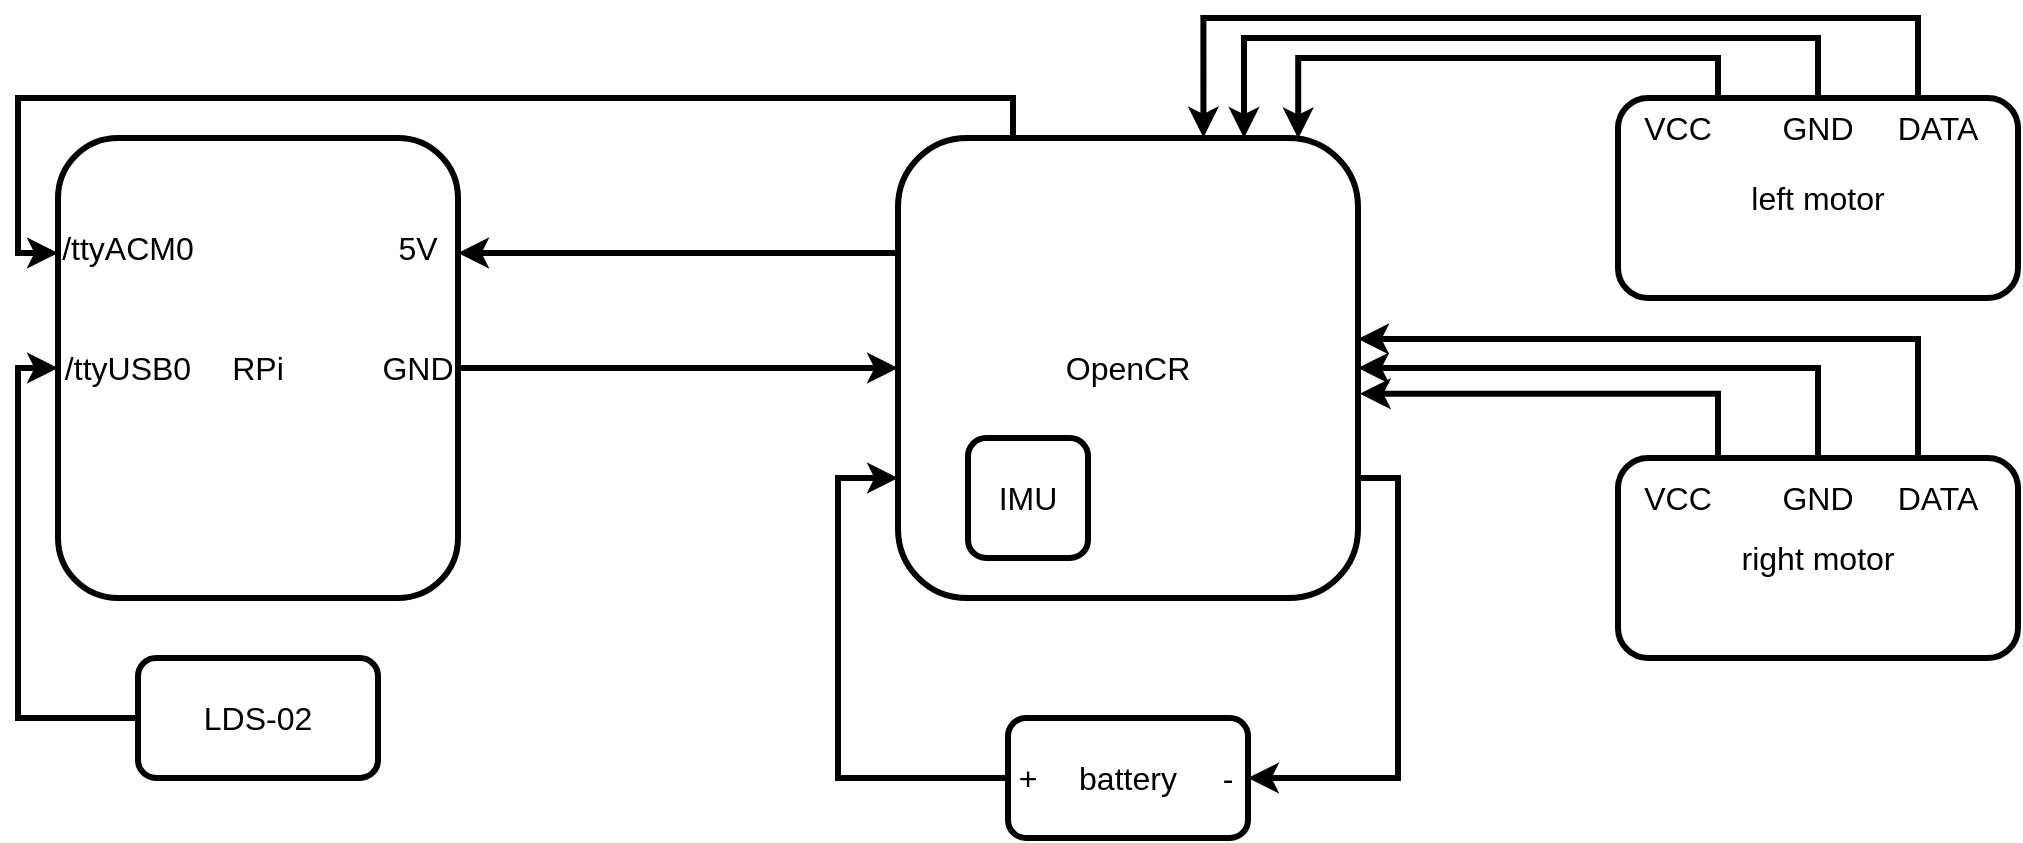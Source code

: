 <mxfile version="26.0.6">
  <diagram name="Page-1" id="499defHJZAqd_ex6sNVQ">
    <mxGraphModel dx="2074" dy="1144" grid="1" gridSize="10" guides="1" tooltips="1" connect="1" arrows="1" fold="1" page="1" pageScale="1" pageWidth="850" pageHeight="1100" math="0" shadow="0">
      <root>
        <mxCell id="0" />
        <mxCell id="1" parent="0" />
        <mxCell id="xhhnCBoTpo0qKoJNSF-j-1" value="RPi" style="rounded=1;whiteSpace=wrap;html=1;fontSize=16;strokeWidth=3;" parent="1" vertex="1">
          <mxGeometry x="140" y="130" width="200" height="230" as="geometry" />
        </mxCell>
        <mxCell id="xhhnCBoTpo0qKoJNSF-j-9" style="edgeStyle=orthogonalEdgeStyle;rounded=0;orthogonalLoop=1;jettySize=auto;html=1;exitX=0;exitY=0.5;exitDx=0;exitDy=0;entryX=1;entryY=0.5;entryDx=0;entryDy=0;startArrow=classic;startFill=1;endArrow=none;endFill=0;fontSize=16;strokeWidth=3;" parent="1" source="xhhnCBoTpo0qKoJNSF-j-2" target="xhhnCBoTpo0qKoJNSF-j-1" edge="1">
          <mxGeometry relative="1" as="geometry" />
        </mxCell>
        <mxCell id="xhhnCBoTpo0qKoJNSF-j-15" style="edgeStyle=orthogonalEdgeStyle;rounded=0;orthogonalLoop=1;jettySize=auto;html=1;exitX=0.25;exitY=0;exitDx=0;exitDy=0;entryX=0;entryY=0.25;entryDx=0;entryDy=0;strokeWidth=3;" parent="1" source="xhhnCBoTpo0qKoJNSF-j-2" target="xhhnCBoTpo0qKoJNSF-j-1" edge="1">
          <mxGeometry relative="1" as="geometry" />
        </mxCell>
        <mxCell id="xhhnCBoTpo0qKoJNSF-j-2" value="OpenCR" style="rounded=1;whiteSpace=wrap;html=1;fontSize=16;strokeWidth=3;" parent="1" vertex="1">
          <mxGeometry x="560" y="130" width="230" height="230" as="geometry" />
        </mxCell>
        <mxCell id="xhhnCBoTpo0qKoJNSF-j-3" value="battery" style="rounded=1;whiteSpace=wrap;html=1;fontSize=16;strokeWidth=3;" parent="1" vertex="1">
          <mxGeometry x="615" y="420" width="120" height="60" as="geometry" />
        </mxCell>
        <mxCell id="xhhnCBoTpo0qKoJNSF-j-4" value="" style="endArrow=classic;html=1;rounded=0;entryX=0;entryY=0.739;entryDx=0;entryDy=0;exitX=0;exitY=0.5;exitDx=0;exitDy=0;entryPerimeter=0;fontSize=16;strokeWidth=3;" parent="1" source="xhhnCBoTpo0qKoJNSF-j-3" target="xhhnCBoTpo0qKoJNSF-j-2" edge="1">
          <mxGeometry width="50" height="50" relative="1" as="geometry">
            <mxPoint x="400" y="320" as="sourcePoint" />
            <mxPoint x="450" y="270" as="targetPoint" />
            <Array as="points">
              <mxPoint x="530" y="450" />
              <mxPoint x="530" y="300" />
            </Array>
          </mxGeometry>
        </mxCell>
        <mxCell id="xhhnCBoTpo0qKoJNSF-j-5" style="edgeStyle=orthogonalEdgeStyle;rounded=0;orthogonalLoop=1;jettySize=auto;html=1;exitX=1;exitY=0.5;exitDx=0;exitDy=0;entryX=0.997;entryY=0.739;entryDx=0;entryDy=0;entryPerimeter=0;endArrow=none;endFill=0;startArrow=classic;startFill=1;fontSize=16;strokeWidth=3;" parent="1" source="xhhnCBoTpo0qKoJNSF-j-3" target="xhhnCBoTpo0qKoJNSF-j-2" edge="1">
          <mxGeometry relative="1" as="geometry">
            <Array as="points">
              <mxPoint x="810" y="450" />
              <mxPoint x="810" y="300" />
            </Array>
          </mxGeometry>
        </mxCell>
        <mxCell id="xhhnCBoTpo0qKoJNSF-j-6" value="+" style="text;html=1;align=center;verticalAlign=middle;whiteSpace=wrap;rounded=0;fontSize=16;strokeWidth=3;" parent="1" vertex="1">
          <mxGeometry x="615" y="435" width="20" height="30" as="geometry" />
        </mxCell>
        <mxCell id="xhhnCBoTpo0qKoJNSF-j-7" value="-" style="text;html=1;align=center;verticalAlign=middle;whiteSpace=wrap;rounded=0;fontSize=16;strokeWidth=3;" parent="1" vertex="1">
          <mxGeometry x="715" y="435" width="20" height="30" as="geometry" />
        </mxCell>
        <mxCell id="xhhnCBoTpo0qKoJNSF-j-8" value="" style="endArrow=classic;html=1;rounded=0;entryX=1;entryY=0.25;entryDx=0;entryDy=0;exitX=0;exitY=0.25;exitDx=0;exitDy=0;fontSize=16;strokeWidth=3;" parent="1" source="xhhnCBoTpo0qKoJNSF-j-2" target="xhhnCBoTpo0qKoJNSF-j-1" edge="1">
          <mxGeometry width="50" height="50" relative="1" as="geometry">
            <mxPoint x="390" y="390" as="sourcePoint" />
            <mxPoint x="440" y="340" as="targetPoint" />
          </mxGeometry>
        </mxCell>
        <mxCell id="xhhnCBoTpo0qKoJNSF-j-10" value="5V" style="text;html=1;align=center;verticalAlign=middle;whiteSpace=wrap;rounded=0;fontSize=16;strokeWidth=3;" parent="1" vertex="1">
          <mxGeometry x="300" y="170" width="40" height="30" as="geometry" />
        </mxCell>
        <mxCell id="xhhnCBoTpo0qKoJNSF-j-11" value="GND" style="text;html=1;align=center;verticalAlign=middle;whiteSpace=wrap;rounded=0;fontSize=16;strokeWidth=3;" parent="1" vertex="1">
          <mxGeometry x="300" y="230" width="40" height="30" as="geometry" />
        </mxCell>
        <mxCell id="xhhnCBoTpo0qKoJNSF-j-13" style="edgeStyle=orthogonalEdgeStyle;rounded=0;orthogonalLoop=1;jettySize=auto;html=1;exitX=0;exitY=0.5;exitDx=0;exitDy=0;entryX=0;entryY=0.5;entryDx=0;entryDy=0;strokeWidth=3;" parent="1" source="xhhnCBoTpo0qKoJNSF-j-12" target="xhhnCBoTpo0qKoJNSF-j-1" edge="1">
          <mxGeometry relative="1" as="geometry" />
        </mxCell>
        <mxCell id="xhhnCBoTpo0qKoJNSF-j-12" value="LDS-02" style="rounded=1;whiteSpace=wrap;html=1;fontSize=16;strokeWidth=3;" parent="1" vertex="1">
          <mxGeometry x="180" y="390" width="120" height="60" as="geometry" />
        </mxCell>
        <mxCell id="xhhnCBoTpo0qKoJNSF-j-14" value="/ttyUSB0" style="text;html=1;align=center;verticalAlign=middle;whiteSpace=wrap;rounded=0;fontSize=16;strokeWidth=3;" parent="1" vertex="1">
          <mxGeometry x="140" y="230" width="70" height="30" as="geometry" />
        </mxCell>
        <mxCell id="xhhnCBoTpo0qKoJNSF-j-16" value="/ttyACM0" style="text;html=1;align=center;verticalAlign=middle;whiteSpace=wrap;rounded=0;fontSize=16;strokeWidth=3;" parent="1" vertex="1">
          <mxGeometry x="140" y="170" width="70" height="30" as="geometry" />
        </mxCell>
        <mxCell id="xhhnCBoTpo0qKoJNSF-j-17" value="IMU" style="rounded=1;whiteSpace=wrap;html=1;fontSize=16;strokeWidth=3;" parent="1" vertex="1">
          <mxGeometry x="595" y="280" width="60" height="60" as="geometry" />
        </mxCell>
        <mxCell id="xhhnCBoTpo0qKoJNSF-j-20" style="edgeStyle=orthogonalEdgeStyle;rounded=0;orthogonalLoop=1;jettySize=auto;html=1;exitX=0.25;exitY=0;exitDx=0;exitDy=0;entryX=0.87;entryY=0.001;entryDx=0;entryDy=0;entryPerimeter=0;strokeWidth=3;" parent="1" source="xhhnCBoTpo0qKoJNSF-j-18" target="xhhnCBoTpo0qKoJNSF-j-2" edge="1">
          <mxGeometry relative="1" as="geometry">
            <Array as="points">
              <mxPoint x="970" y="90" />
              <mxPoint x="760" y="90" />
            </Array>
          </mxGeometry>
        </mxCell>
        <mxCell id="xhhnCBoTpo0qKoJNSF-j-18" value="left motor" style="rounded=1;whiteSpace=wrap;html=1;fontSize=16;strokeWidth=3;" parent="1" vertex="1">
          <mxGeometry x="920" y="110" width="200" height="100" as="geometry" />
        </mxCell>
        <mxCell id="xhhnCBoTpo0qKoJNSF-j-29" style="edgeStyle=orthogonalEdgeStyle;rounded=0;orthogonalLoop=1;jettySize=auto;html=1;exitX=0.25;exitY=0;exitDx=0;exitDy=0;entryX=1.004;entryY=0.556;entryDx=0;entryDy=0;entryPerimeter=0;strokeWidth=3;" parent="1" source="xhhnCBoTpo0qKoJNSF-j-19" target="xhhnCBoTpo0qKoJNSF-j-2" edge="1">
          <mxGeometry relative="1" as="geometry" />
        </mxCell>
        <mxCell id="xhhnCBoTpo0qKoJNSF-j-19" value="right motor" style="rounded=1;whiteSpace=wrap;html=1;fontSize=16;strokeWidth=3;" parent="1" vertex="1">
          <mxGeometry x="920" y="290" width="200" height="100" as="geometry" />
        </mxCell>
        <mxCell id="xhhnCBoTpo0qKoJNSF-j-21" style="edgeStyle=orthogonalEdgeStyle;rounded=0;orthogonalLoop=1;jettySize=auto;html=1;exitX=0.5;exitY=0;exitDx=0;exitDy=0;entryX=0.75;entryY=0;entryDx=0;entryDy=0;strokeWidth=3;" parent="1" source="xhhnCBoTpo0qKoJNSF-j-18" target="xhhnCBoTpo0qKoJNSF-j-2" edge="1">
          <mxGeometry relative="1" as="geometry">
            <mxPoint x="820" y="120" as="targetPoint" />
            <Array as="points">
              <mxPoint x="1020" y="80" />
              <mxPoint x="733" y="80" />
              <mxPoint x="733" y="130" />
            </Array>
          </mxGeometry>
        </mxCell>
        <mxCell id="xhhnCBoTpo0qKoJNSF-j-22" style="edgeStyle=orthogonalEdgeStyle;rounded=0;orthogonalLoop=1;jettySize=auto;html=1;exitX=0.75;exitY=0;exitDx=0;exitDy=0;entryX=0.664;entryY=-0.001;entryDx=0;entryDy=0;entryPerimeter=0;strokeWidth=3;" parent="1" source="xhhnCBoTpo0qKoJNSF-j-18" target="xhhnCBoTpo0qKoJNSF-j-2" edge="1">
          <mxGeometry relative="1" as="geometry">
            <Array as="points">
              <mxPoint x="1070" y="70" />
              <mxPoint x="713" y="70" />
            </Array>
          </mxGeometry>
        </mxCell>
        <mxCell id="xhhnCBoTpo0qKoJNSF-j-23" value="VCC" style="text;html=1;align=center;verticalAlign=middle;whiteSpace=wrap;rounded=0;fontSize=16;strokeWidth=3;" parent="1" vertex="1">
          <mxGeometry x="930" y="110" width="40" height="30" as="geometry" />
        </mxCell>
        <mxCell id="xhhnCBoTpo0qKoJNSF-j-24" value="GND" style="text;html=1;align=center;verticalAlign=middle;whiteSpace=wrap;rounded=0;fontSize=16;strokeWidth=3;" parent="1" vertex="1">
          <mxGeometry x="1000" y="295" width="40" height="30" as="geometry" />
        </mxCell>
        <mxCell id="xhhnCBoTpo0qKoJNSF-j-25" value="GND" style="text;html=1;align=center;verticalAlign=middle;whiteSpace=wrap;rounded=0;fontSize=16;strokeWidth=3;" parent="1" vertex="1">
          <mxGeometry x="1000" y="110" width="40" height="30" as="geometry" />
        </mxCell>
        <mxCell id="xhhnCBoTpo0qKoJNSF-j-26" value="DATA" style="text;html=1;align=center;verticalAlign=middle;whiteSpace=wrap;rounded=0;fontSize=16;strokeWidth=3;" parent="1" vertex="1">
          <mxGeometry x="1060" y="110" width="40" height="30" as="geometry" />
        </mxCell>
        <mxCell id="xhhnCBoTpo0qKoJNSF-j-27" value="VCC" style="text;html=1;align=center;verticalAlign=middle;whiteSpace=wrap;rounded=0;fontSize=16;strokeWidth=3;" parent="1" vertex="1">
          <mxGeometry x="930" y="295" width="40" height="30" as="geometry" />
        </mxCell>
        <mxCell id="xhhnCBoTpo0qKoJNSF-j-28" value="DATA" style="text;html=1;align=center;verticalAlign=middle;whiteSpace=wrap;rounded=0;fontSize=16;strokeWidth=3;" parent="1" vertex="1">
          <mxGeometry x="1060" y="295" width="40" height="30" as="geometry" />
        </mxCell>
        <mxCell id="xhhnCBoTpo0qKoJNSF-j-30" style="edgeStyle=orthogonalEdgeStyle;rounded=0;orthogonalLoop=1;jettySize=auto;html=1;exitX=0.5;exitY=0;exitDx=0;exitDy=0;entryX=1;entryY=0.5;entryDx=0;entryDy=0;strokeWidth=3;" parent="1" source="xhhnCBoTpo0qKoJNSF-j-19" target="xhhnCBoTpo0qKoJNSF-j-2" edge="1">
          <mxGeometry relative="1" as="geometry" />
        </mxCell>
        <mxCell id="xhhnCBoTpo0qKoJNSF-j-31" style="edgeStyle=orthogonalEdgeStyle;rounded=0;orthogonalLoop=1;jettySize=auto;html=1;exitX=0.75;exitY=0;exitDx=0;exitDy=0;entryX=1;entryY=0.437;entryDx=0;entryDy=0;entryPerimeter=0;strokeWidth=3;" parent="1" source="xhhnCBoTpo0qKoJNSF-j-19" target="xhhnCBoTpo0qKoJNSF-j-2" edge="1">
          <mxGeometry relative="1" as="geometry" />
        </mxCell>
      </root>
    </mxGraphModel>
  </diagram>
</mxfile>
